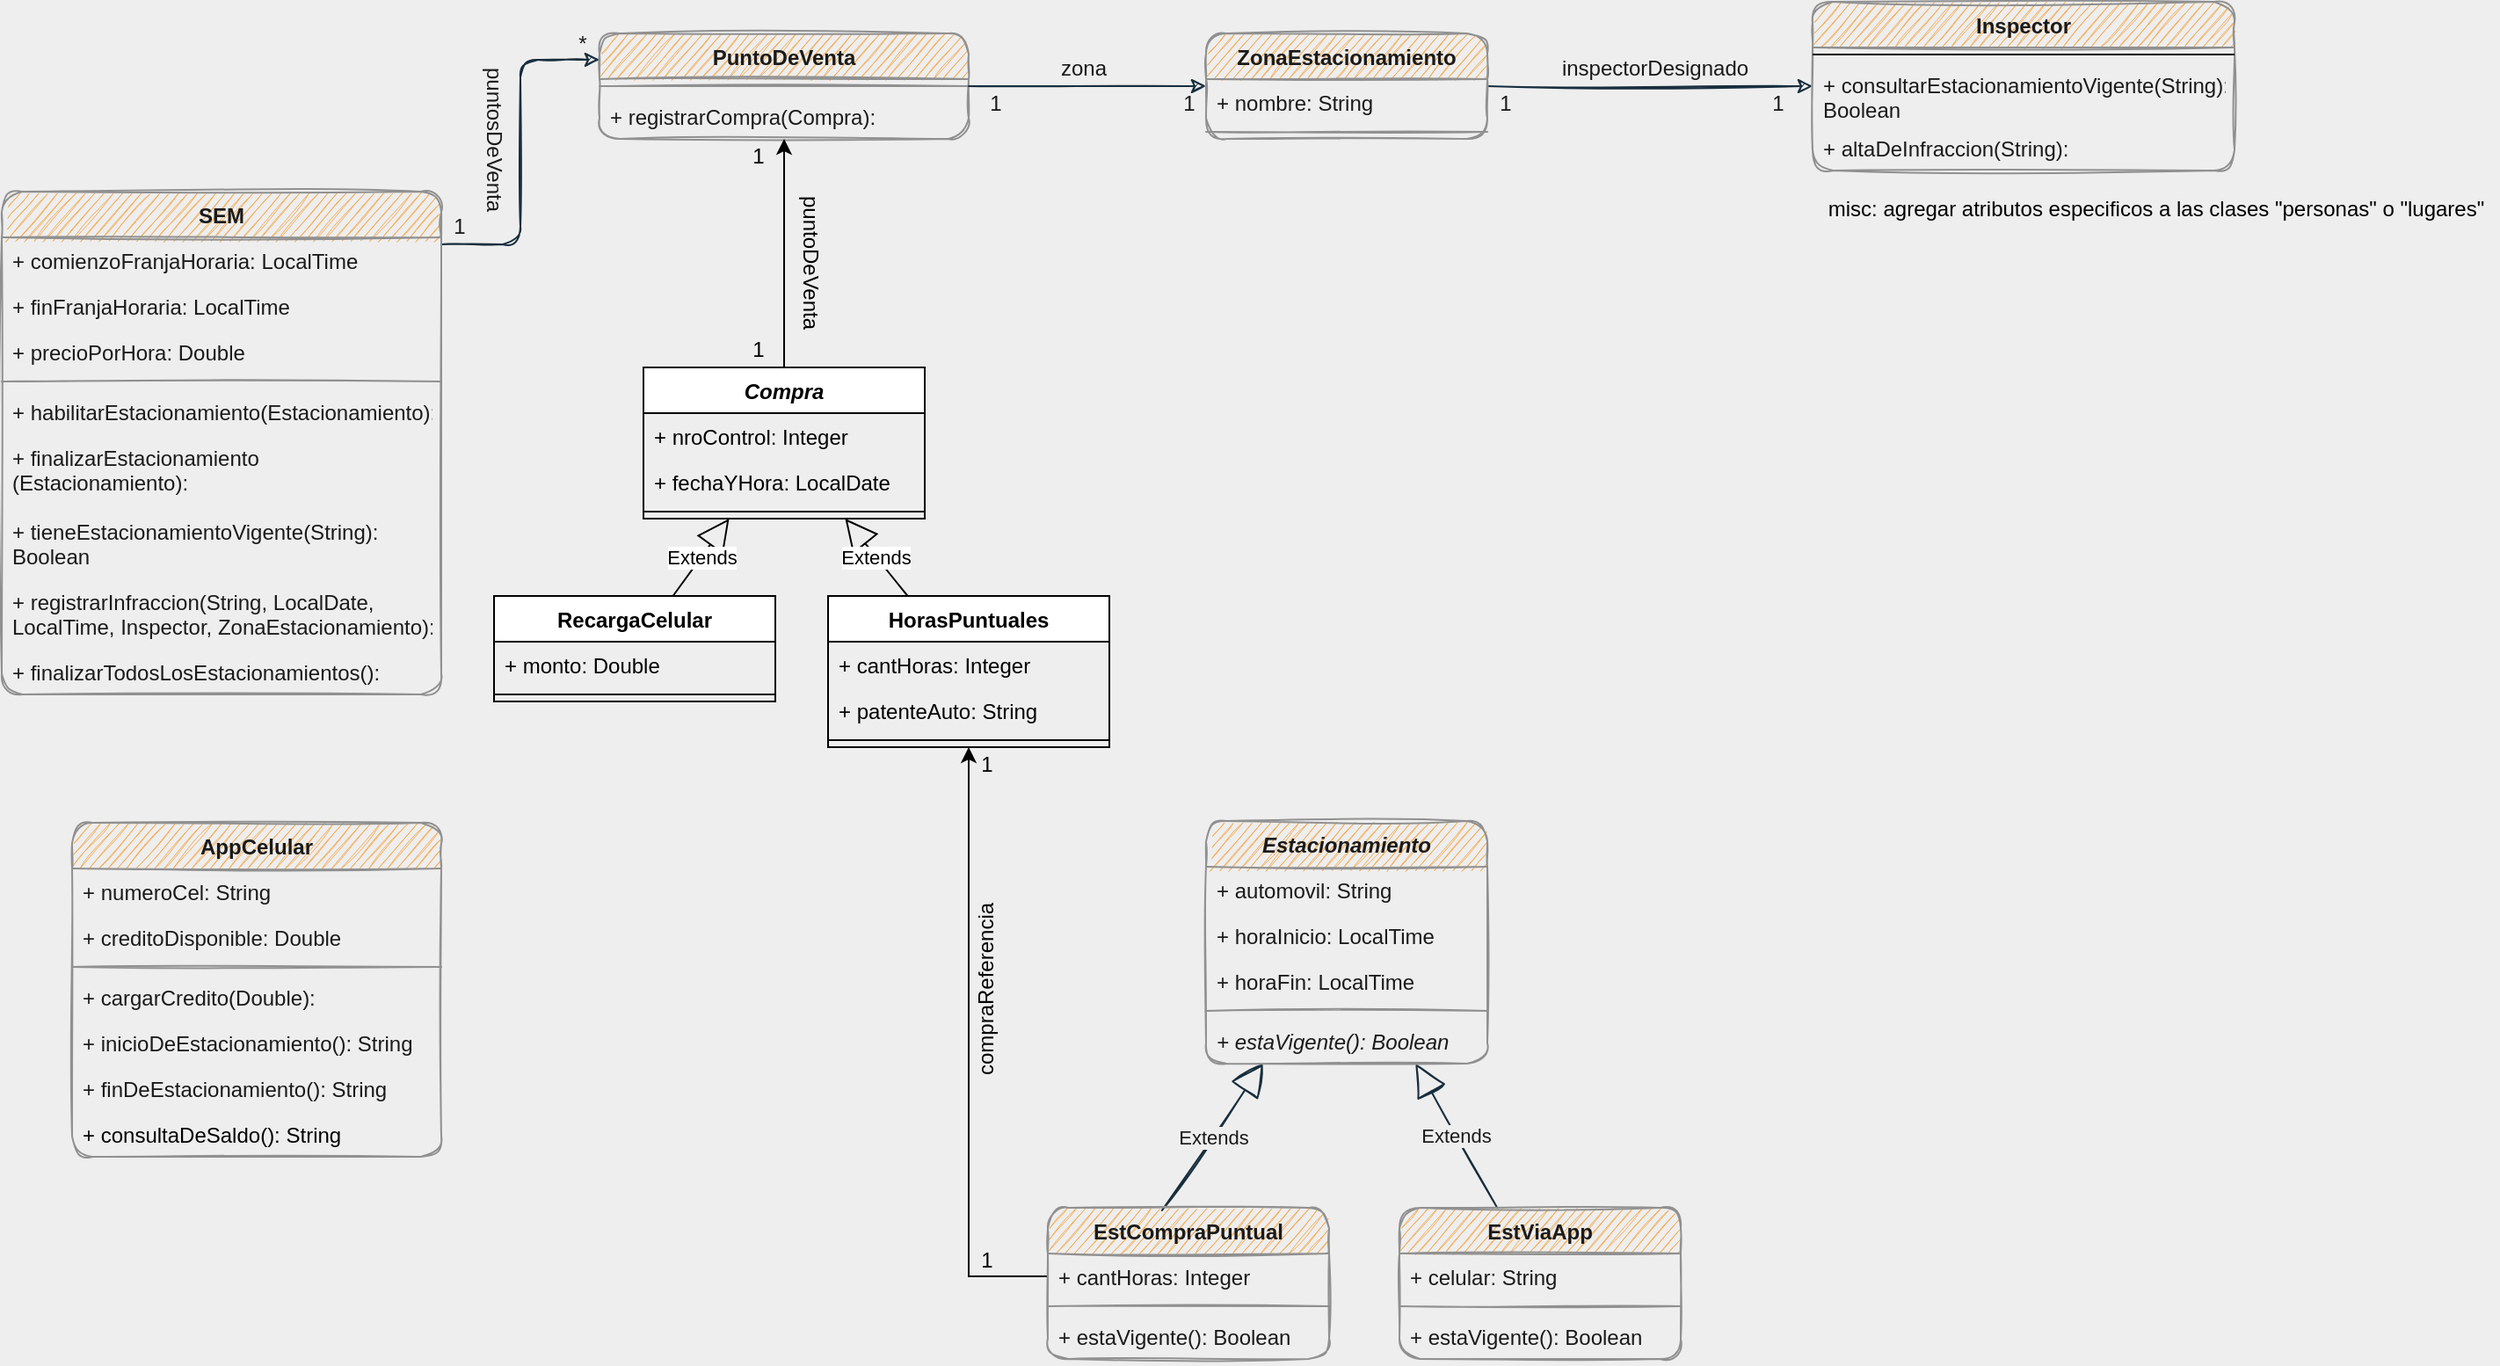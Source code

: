 <mxfile version="13.7.9" type="device"><diagram id="E_aukMVfuDgfOdsIBmeU" name="Página-1"><mxGraphModel dx="1385" dy="685" grid="1" gridSize="10" guides="1" tooltips="1" connect="1" arrows="1" fold="1" page="1" pageScale="1" pageWidth="827" pageHeight="1169" background="#EEEEEE" math="0" shadow="0"><root><mxCell id="0"/><mxCell id="1" parent="0"/><mxCell id="BXOqrFUfiQneU6GV7oRW-67" value="Extends" style="endArrow=block;endSize=16;endFill=0;html=1;sketch=1;strokeColor=#182E3E;fontColor=#1A1A1A;labelBackgroundColor=#EEEEEE;" parent="1" source="BXOqrFUfiQneU6GV7oRW-63" target="BXOqrFUfiQneU6GV7oRW-35" edge="1"><mxGeometry width="160" relative="1" as="geometry"><mxPoint x="679.029" y="957.0" as="sourcePoint"/><mxPoint x="720.971" y="904" as="targetPoint"/></mxGeometry></mxCell><mxCell id="BXOqrFUfiQneU6GV7oRW-68" value="Extends" style="endArrow=block;endSize=16;endFill=0;html=1;sketch=1;strokeColor=#182E3E;fontColor=#1A1A1A;labelBackgroundColor=#EEEEEE;exitX=0.406;exitY=0.017;exitDx=0;exitDy=0;exitPerimeter=0;" parent="1" source="BXOqrFUfiQneU6GV7oRW-59" target="BXOqrFUfiQneU6GV7oRW-35" edge="1"><mxGeometry width="160" relative="1" as="geometry"><mxPoint x="705.197" y="967" as="sourcePoint"/><mxPoint x="751.545" y="901.0" as="targetPoint"/></mxGeometry></mxCell><mxCell id="BXOqrFUfiQneU6GV7oRW-6" value="PuntoDeVenta" style="swimlane;fontStyle=1;align=center;verticalAlign=top;childLayout=stackLayout;horizontal=1;startSize=26;horizontalStack=0;resizeParent=1;resizeParentMax=0;resizeLast=0;collapsible=1;marginBottom=0;sketch=1;fillColor=#F5AB50;strokeColor=#909090;fontColor=#1A1A1A;rounded=1;" parent="1" vertex="1"><mxGeometry x="360" y="50" width="210" height="60" as="geometry"/></mxCell><mxCell id="BXOqrFUfiQneU6GV7oRW-8" value="" style="line;strokeWidth=1;fillColor=none;align=left;verticalAlign=middle;spacingTop=-1;spacingLeft=3;spacingRight=3;rotatable=0;labelPosition=right;points=[];portConstraint=eastwest;sketch=1;strokeColor=#909090;fontColor=#1A1A1A;labelBackgroundColor=#EEEEEE;rounded=1;" parent="BXOqrFUfiQneU6GV7oRW-6" vertex="1"><mxGeometry y="26" width="210" height="8" as="geometry"/></mxCell><mxCell id="va-4sIyZaIfhNAm-WH2L-4" value="+ registrarCompra(Compra):" style="text;strokeColor=none;fillColor=none;align=left;verticalAlign=top;spacingLeft=4;spacingRight=4;overflow=hidden;rotatable=0;points=[[0,0.5],[1,0.5]];portConstraint=eastwest;sketch=1;fontColor=#1A1A1A;rounded=1;" parent="BXOqrFUfiQneU6GV7oRW-6" vertex="1"><mxGeometry y="34" width="210" height="26" as="geometry"/></mxCell><mxCell id="6_5IAaXv43K1pciwiyLA-1" style="edgeStyle=orthogonalEdgeStyle;rounded=1;sketch=1;orthogonalLoop=1;jettySize=auto;html=1;strokeColor=#182E3E;fontColor=#1A1A1A;" parent="1" source="BXOqrFUfiQneU6GV7oRW-6" target="BXOqrFUfiQneU6GV7oRW-2" edge="1"><mxGeometry relative="1" as="geometry"><mxPoint x="540" y="89" as="sourcePoint"/></mxGeometry></mxCell><mxCell id="6_5IAaXv43K1pciwiyLA-12" style="edgeStyle=orthogonalEdgeStyle;rounded=1;sketch=1;orthogonalLoop=1;jettySize=auto;html=1;strokeColor=#182E3E;fontColor=#1A1A1A;" parent="1" source="BXOqrFUfiQneU6GV7oRW-2" target="6_5IAaXv43K1pciwiyLA-7" edge="1"><mxGeometry relative="1" as="geometry"/></mxCell><mxCell id="6_5IAaXv43K1pciwiyLA-2" value="zona" style="text;html=1;align=center;verticalAlign=middle;resizable=0;points=[];autosize=1;fontColor=#1A1A1A;" parent="1" vertex="1"><mxGeometry x="615" y="60" width="40" height="20" as="geometry"/></mxCell><mxCell id="6_5IAaXv43K1pciwiyLA-3" value="1" style="text;html=1;align=center;verticalAlign=middle;resizable=0;points=[];autosize=1;fontColor=#1A1A1A;" parent="1" vertex="1"><mxGeometry x="575" y="80" width="20" height="20" as="geometry"/></mxCell><mxCell id="6_5IAaXv43K1pciwiyLA-4" value="1" style="text;html=1;align=center;verticalAlign=middle;resizable=0;points=[];autosize=1;fontColor=#1A1A1A;" parent="1" vertex="1"><mxGeometry x="685" y="80" width="20" height="20" as="geometry"/></mxCell><mxCell id="6_5IAaXv43K1pciwiyLA-6" value="inspectorDesignado" style="text;html=1;align=center;verticalAlign=middle;resizable=0;points=[];autosize=1;fontColor=#1A1A1A;" parent="1" vertex="1"><mxGeometry x="900" y="60" width="120" height="20" as="geometry"/></mxCell><mxCell id="6_5IAaXv43K1pciwiyLA-13" value="1" style="text;html=1;align=center;verticalAlign=middle;resizable=0;points=[];autosize=1;fontColor=#1A1A1A;" parent="1" vertex="1"><mxGeometry x="865" y="80" width="20" height="20" as="geometry"/></mxCell><mxCell id="6_5IAaXv43K1pciwiyLA-14" value="1" style="text;html=1;align=center;verticalAlign=middle;resizable=0;points=[];autosize=1;fontColor=#1A1A1A;" parent="1" vertex="1"><mxGeometry x="1020" y="80" width="20" height="20" as="geometry"/></mxCell><mxCell id="6_5IAaXv43K1pciwiyLA-15" style="edgeStyle=orthogonalEdgeStyle;rounded=1;sketch=1;orthogonalLoop=1;jettySize=auto;html=1;entryX=0;entryY=0.25;entryDx=0;entryDy=0;strokeColor=#182E3E;fontColor=#1A1A1A;" parent="1" source="BXOqrFUfiQneU6GV7oRW-14" target="BXOqrFUfiQneU6GV7oRW-6" edge="1"><mxGeometry relative="1" as="geometry"><Array as="points"><mxPoint x="315" y="170"/><mxPoint x="315" y="65"/></Array></mxGeometry></mxCell><mxCell id="BXOqrFUfiQneU6GV7oRW-14" value="SEM" style="swimlane;fontStyle=1;align=center;verticalAlign=top;childLayout=stackLayout;horizontal=1;startSize=26;horizontalStack=0;resizeParent=1;resizeParentMax=0;resizeLast=0;collapsible=1;marginBottom=0;sketch=1;fillColor=#F5AB50;strokeColor=#909090;fontColor=#1A1A1A;rounded=1;" parent="1" vertex="1"><mxGeometry x="20" y="140" width="250" height="286" as="geometry"/></mxCell><mxCell id="BXOqrFUfiQneU6GV7oRW-15" value="+ comienzoFranjaHoraria: LocalTime" style="text;strokeColor=none;fillColor=none;align=left;verticalAlign=top;spacingLeft=4;spacingRight=4;overflow=hidden;rotatable=0;points=[[0,0.5],[1,0.5]];portConstraint=eastwest;sketch=1;fontColor=#1A1A1A;rounded=1;" parent="BXOqrFUfiQneU6GV7oRW-14" vertex="1"><mxGeometry y="26" width="250" height="26" as="geometry"/></mxCell><mxCell id="va-4sIyZaIfhNAm-WH2L-1" value="+ finFranjaHoraria: LocalTime" style="text;strokeColor=none;fillColor=none;align=left;verticalAlign=top;spacingLeft=4;spacingRight=4;overflow=hidden;rotatable=0;points=[[0,0.5],[1,0.5]];portConstraint=eastwest;sketch=1;fontColor=#1A1A1A;rounded=1;" parent="BXOqrFUfiQneU6GV7oRW-14" vertex="1"><mxGeometry y="52" width="250" height="26" as="geometry"/></mxCell><mxCell id="va-4sIyZaIfhNAm-WH2L-2" value="+ precioPorHora: Double" style="text;strokeColor=none;fillColor=none;align=left;verticalAlign=top;spacingLeft=4;spacingRight=4;overflow=hidden;rotatable=0;points=[[0,0.5],[1,0.5]];portConstraint=eastwest;sketch=1;fontColor=#1A1A1A;rounded=1;" parent="BXOqrFUfiQneU6GV7oRW-14" vertex="1"><mxGeometry y="78" width="250" height="26" as="geometry"/></mxCell><mxCell id="BXOqrFUfiQneU6GV7oRW-16" value="" style="line;strokeWidth=1;fillColor=none;align=left;verticalAlign=middle;spacingTop=-1;spacingLeft=3;spacingRight=3;rotatable=0;labelPosition=right;points=[];portConstraint=eastwest;sketch=1;strokeColor=#909090;fontColor=#1A1A1A;labelBackgroundColor=#EEEEEE;rounded=1;" parent="BXOqrFUfiQneU6GV7oRW-14" vertex="1"><mxGeometry y="104" width="250" height="8" as="geometry"/></mxCell><mxCell id="BXOqrFUfiQneU6GV7oRW-17" value="+ habilitarEstacionamiento(Estacionamiento):" style="text;strokeColor=none;fillColor=none;align=left;verticalAlign=top;spacingLeft=4;spacingRight=4;overflow=hidden;rotatable=0;points=[[0,0.5],[1,0.5]];portConstraint=eastwest;sketch=1;fontColor=#1A1A1A;rounded=1;" parent="BXOqrFUfiQneU6GV7oRW-14" vertex="1"><mxGeometry y="112" width="250" height="26" as="geometry"/></mxCell><mxCell id="6_5IAaXv43K1pciwiyLA-22" value="+ finalizarEstacionamiento&#10;(Estacionamiento):" style="text;strokeColor=none;fillColor=none;align=left;verticalAlign=top;spacingLeft=4;spacingRight=4;overflow=hidden;rotatable=0;points=[[0,0.5],[1,0.5]];portConstraint=eastwest;rounded=1;sketch=1;fontColor=#1A1A1A;" parent="BXOqrFUfiQneU6GV7oRW-14" vertex="1"><mxGeometry y="138" width="250" height="42" as="geometry"/></mxCell><mxCell id="6_5IAaXv43K1pciwiyLA-31" value="+ tieneEstacionamientoVigente(String):&#10;Boolean" style="text;strokeColor=none;fillColor=none;align=left;verticalAlign=top;spacingLeft=4;spacingRight=4;overflow=hidden;rotatable=0;points=[[0,0.5],[1,0.5]];portConstraint=eastwest;rounded=1;sketch=1;fontColor=#1A1A1A;" parent="BXOqrFUfiQneU6GV7oRW-14" vertex="1"><mxGeometry y="180" width="250" height="40" as="geometry"/></mxCell><mxCell id="6_5IAaXv43K1pciwiyLA-32" value="+ registrarInfraccion(String, LocalDate,&#10;LocalTime, Inspector, ZonaEstacionamiento):" style="text;strokeColor=none;fillColor=none;align=left;verticalAlign=top;spacingLeft=4;spacingRight=4;overflow=hidden;rotatable=0;points=[[0,0.5],[1,0.5]];portConstraint=eastwest;rounded=1;sketch=1;fontColor=#1A1A1A;" parent="BXOqrFUfiQneU6GV7oRW-14" vertex="1"><mxGeometry y="220" width="250" height="40" as="geometry"/></mxCell><mxCell id="va-4sIyZaIfhNAm-WH2L-11" value="+ finalizarTodosLosEstacionamientos():" style="text;strokeColor=none;fillColor=none;align=left;verticalAlign=top;spacingLeft=4;spacingRight=4;overflow=hidden;rotatable=0;points=[[0,0.5],[1,0.5]];portConstraint=eastwest;sketch=1;fontColor=#1A1A1A;rounded=1;" parent="BXOqrFUfiQneU6GV7oRW-14" vertex="1"><mxGeometry y="260" width="250" height="26" as="geometry"/></mxCell><mxCell id="6_5IAaXv43K1pciwiyLA-16" value="puntosDeVenta" style="text;html=1;align=center;verticalAlign=middle;resizable=0;points=[];autosize=1;fontColor=#1A1A1A;rotation=90;" parent="1" vertex="1"><mxGeometry x="250" y="100" width="100" height="20" as="geometry"/></mxCell><mxCell id="6_5IAaXv43K1pciwiyLA-17" value="1" style="text;html=1;align=center;verticalAlign=middle;resizable=0;points=[];autosize=1;fontColor=#1A1A1A;" parent="1" vertex="1"><mxGeometry x="270" y="150" width="20" height="20" as="geometry"/></mxCell><mxCell id="6_5IAaXv43K1pciwiyLA-18" value="*" style="text;html=1;align=center;verticalAlign=middle;resizable=0;points=[];autosize=1;fontColor=#1A1A1A;" parent="1" vertex="1"><mxGeometry x="340" y="46" width="20" height="20" as="geometry"/></mxCell><mxCell id="BXOqrFUfiQneU6GV7oRW-2" value="ZonaEstacionamiento" style="swimlane;fontStyle=1;align=center;verticalAlign=top;childLayout=stackLayout;horizontal=1;startSize=26;horizontalStack=0;resizeParent=1;resizeParentMax=0;resizeLast=0;collapsible=1;marginBottom=0;sketch=1;fillColor=#F5AB50;strokeColor=#909090;fontColor=#1A1A1A;rounded=1;" parent="1" vertex="1"><mxGeometry x="705" y="50" width="160" height="60" as="geometry"/></mxCell><mxCell id="BXOqrFUfiQneU6GV7oRW-3" value="+ nombre: String" style="text;strokeColor=none;fillColor=none;align=left;verticalAlign=top;spacingLeft=4;spacingRight=4;overflow=hidden;rotatable=0;points=[[0,0.5],[1,0.5]];portConstraint=eastwest;sketch=1;fontColor=#1A1A1A;rounded=1;" parent="BXOqrFUfiQneU6GV7oRW-2" vertex="1"><mxGeometry y="26" width="160" height="26" as="geometry"/></mxCell><mxCell id="BXOqrFUfiQneU6GV7oRW-4" value="" style="line;strokeWidth=1;fillColor=none;align=left;verticalAlign=middle;spacingTop=-1;spacingLeft=3;spacingRight=3;rotatable=0;labelPosition=right;points=[];portConstraint=eastwest;sketch=1;strokeColor=#909090;fontColor=#1A1A1A;labelBackgroundColor=#EEEEEE;rounded=1;" parent="BXOqrFUfiQneU6GV7oRW-2" vertex="1"><mxGeometry y="52" width="160" height="8" as="geometry"/></mxCell><mxCell id="6_5IAaXv43K1pciwiyLA-7" value="Inspector" style="swimlane;fontStyle=1;align=center;verticalAlign=top;childLayout=stackLayout;horizontal=1;startSize=26;horizontalStack=0;resizeParent=1;resizeParentMax=0;resizeLast=0;collapsible=1;marginBottom=0;rounded=1;sketch=1;strokeColor=#909090;fillColor=#F5AB50;fontColor=#1A1A1A;" parent="1" vertex="1"><mxGeometry x="1050" y="32" width="240" height="96" as="geometry"/></mxCell><mxCell id="6_5IAaXv43K1pciwiyLA-9" value="" style="line;strokeWidth=1;fillColor=none;align=left;verticalAlign=middle;spacingTop=-1;spacingLeft=3;spacingRight=3;rotatable=0;labelPosition=right;points=[];portConstraint=eastwest;" parent="6_5IAaXv43K1pciwiyLA-7" vertex="1"><mxGeometry y="26" width="240" height="8" as="geometry"/></mxCell><mxCell id="6_5IAaXv43K1pciwiyLA-25" value="+ consultarEstacionamientoVigente(String):&#10;Boolean" style="text;strokeColor=none;fillColor=none;align=left;verticalAlign=top;spacingLeft=4;spacingRight=4;overflow=hidden;rotatable=0;points=[[0,0.5],[1,0.5]];portConstraint=eastwest;rounded=1;sketch=1;fontColor=#1A1A1A;" parent="6_5IAaXv43K1pciwiyLA-7" vertex="1"><mxGeometry y="34" width="240" height="36" as="geometry"/></mxCell><mxCell id="6_5IAaXv43K1pciwiyLA-26" value="+ altaDeInfraccion(String):" style="text;strokeColor=none;fillColor=none;align=left;verticalAlign=top;spacingLeft=4;spacingRight=4;overflow=hidden;rotatable=0;points=[[0,0.5],[1,0.5]];portConstraint=eastwest;rounded=1;sketch=1;fontColor=#1A1A1A;" parent="6_5IAaXv43K1pciwiyLA-7" vertex="1"><mxGeometry y="70" width="240" height="26" as="geometry"/></mxCell><mxCell id="2aV7kIH-iNfKvuTEeeUl-22" style="edgeStyle=orthogonalEdgeStyle;rounded=0;orthogonalLoop=1;jettySize=auto;html=1;" edge="1" parent="1" source="2aV7kIH-iNfKvuTEeeUl-2" target="BXOqrFUfiQneU6GV7oRW-6"><mxGeometry relative="1" as="geometry"/></mxCell><mxCell id="2aV7kIH-iNfKvuTEeeUl-14" value="Extends" style="endArrow=block;endSize=16;endFill=0;html=1;" edge="1" parent="1" source="2aV7kIH-iNfKvuTEeeUl-10" target="2aV7kIH-iNfKvuTEeeUl-2"><mxGeometry width="160" relative="1" as="geometry"><mxPoint x="475.4" y="408" as="sourcePoint"/><mxPoint x="625" y="598" as="targetPoint"/></mxGeometry></mxCell><mxCell id="2aV7kIH-iNfKvuTEeeUl-15" value="Extends" style="endArrow=block;endSize=16;endFill=0;html=1;" edge="1" parent="1" source="2aV7kIH-iNfKvuTEeeUl-6" target="2aV7kIH-iNfKvuTEeeUl-2"><mxGeometry width="160" relative="1" as="geometry"><mxPoint x="491.107" y="428" as="sourcePoint"/><mxPoint x="523.893" y="374" as="targetPoint"/></mxGeometry></mxCell><mxCell id="2aV7kIH-iNfKvuTEeeUl-16" style="edgeStyle=orthogonalEdgeStyle;rounded=0;orthogonalLoop=1;jettySize=auto;html=1;" edge="1" parent="1" source="6_5IAaXv43K1pciwiyLA-37" target="2aV7kIH-iNfKvuTEeeUl-6"><mxGeometry relative="1" as="geometry"/></mxCell><mxCell id="2aV7kIH-iNfKvuTEeeUl-17" value="compraReferencia" style="text;html=1;align=center;verticalAlign=middle;resizable=0;points=[];autosize=1;rotation=-90;" vertex="1" parent="1"><mxGeometry x="525" y="584" width="110" height="20" as="geometry"/></mxCell><mxCell id="2aV7kIH-iNfKvuTEeeUl-18" value="1" style="text;html=1;align=center;verticalAlign=middle;resizable=0;points=[];autosize=1;" vertex="1" parent="1"><mxGeometry x="570" y="738" width="20" height="20" as="geometry"/></mxCell><mxCell id="2aV7kIH-iNfKvuTEeeUl-19" value="1" style="text;html=1;align=center;verticalAlign=middle;resizable=0;points=[];autosize=1;" vertex="1" parent="1"><mxGeometry x="570" y="456" width="20" height="20" as="geometry"/></mxCell><mxCell id="2aV7kIH-iNfKvuTEeeUl-23" value="puntoDeVenta" style="text;html=1;align=center;verticalAlign=middle;resizable=0;points=[];autosize=1;rotation=90;" vertex="1" parent="1"><mxGeometry x="435" y="170" width="90" height="20" as="geometry"/></mxCell><mxCell id="BXOqrFUfiQneU6GV7oRW-35" value="Estacionamiento" style="swimlane;fontStyle=3;align=center;verticalAlign=top;childLayout=stackLayout;horizontal=1;startSize=26;horizontalStack=0;resizeParent=1;resizeParentMax=0;resizeLast=0;collapsible=1;marginBottom=0;sketch=1;fillColor=#F5AB50;strokeColor=#909090;fontColor=#1A1A1A;rounded=1;" parent="1" vertex="1"><mxGeometry x="705" y="498" width="160" height="138" as="geometry"/></mxCell><mxCell id="BXOqrFUfiQneU6GV7oRW-36" value="+ automovil: String" style="text;strokeColor=none;fillColor=none;align=left;verticalAlign=top;spacingLeft=4;spacingRight=4;overflow=hidden;rotatable=0;points=[[0,0.5],[1,0.5]];portConstraint=eastwest;sketch=1;fontColor=#1A1A1A;rounded=1;" parent="BXOqrFUfiQneU6GV7oRW-35" vertex="1"><mxGeometry y="26" width="160" height="26" as="geometry"/></mxCell><mxCell id="BXOqrFUfiQneU6GV7oRW-56" value="+ horaInicio: LocalTime" style="text;strokeColor=none;fillColor=none;align=left;verticalAlign=top;spacingLeft=4;spacingRight=4;overflow=hidden;rotatable=0;points=[[0,0.5],[1,0.5]];portConstraint=eastwest;fontStyle=0;sketch=1;fontColor=#1A1A1A;rounded=1;" parent="BXOqrFUfiQneU6GV7oRW-35" vertex="1"><mxGeometry y="52" width="160" height="26" as="geometry"/></mxCell><mxCell id="BXOqrFUfiQneU6GV7oRW-57" value="+ horaFin: LocalTime" style="text;strokeColor=none;fillColor=none;align=left;verticalAlign=top;spacingLeft=4;spacingRight=4;overflow=hidden;rotatable=0;points=[[0,0.5],[1,0.5]];portConstraint=eastwest;fontStyle=0;sketch=1;fontColor=#1A1A1A;rounded=1;" parent="BXOqrFUfiQneU6GV7oRW-35" vertex="1"><mxGeometry y="78" width="160" height="26" as="geometry"/></mxCell><mxCell id="BXOqrFUfiQneU6GV7oRW-37" value="" style="line;strokeWidth=1;fillColor=none;align=left;verticalAlign=middle;spacingTop=-1;spacingLeft=3;spacingRight=3;rotatable=0;labelPosition=right;points=[];portConstraint=eastwest;sketch=1;strokeColor=#909090;fontColor=#1A1A1A;labelBackgroundColor=#EEEEEE;rounded=1;" parent="BXOqrFUfiQneU6GV7oRW-35" vertex="1"><mxGeometry y="104" width="160" height="8" as="geometry"/></mxCell><mxCell id="BXOqrFUfiQneU6GV7oRW-58" value="+ estaVigente(): Boolean" style="text;strokeColor=none;fillColor=none;align=left;verticalAlign=top;spacingLeft=4;spacingRight=4;overflow=hidden;rotatable=0;points=[[0,0.5],[1,0.5]];portConstraint=eastwest;fontStyle=2;sketch=1;fontColor=#1A1A1A;rounded=1;" parent="BXOqrFUfiQneU6GV7oRW-35" vertex="1"><mxGeometry y="112" width="160" height="26" as="geometry"/></mxCell><mxCell id="BXOqrFUfiQneU6GV7oRW-63" value="EstViaApp" style="swimlane;fontStyle=1;align=center;verticalAlign=top;childLayout=stackLayout;horizontal=1;startSize=26;horizontalStack=0;resizeParent=1;resizeParentMax=0;resizeLast=0;collapsible=1;marginBottom=0;sketch=1;fillColor=#F5AB50;strokeColor=#909090;fontColor=#1A1A1A;rounded=1;" parent="1" vertex="1"><mxGeometry x="815" y="718" width="160" height="86" as="geometry"/></mxCell><mxCell id="BXOqrFUfiQneU6GV7oRW-45" value="+ celular: String" style="text;strokeColor=none;fillColor=none;align=left;verticalAlign=top;spacingLeft=4;spacingRight=4;overflow=hidden;rotatable=0;points=[[0,0.5],[1,0.5]];portConstraint=eastwest;sketch=1;fontColor=#1A1A1A;rounded=1;" parent="BXOqrFUfiQneU6GV7oRW-63" vertex="1"><mxGeometry y="26" width="160" height="26" as="geometry"/></mxCell><mxCell id="BXOqrFUfiQneU6GV7oRW-65" value="" style="line;strokeWidth=1;fillColor=none;align=left;verticalAlign=middle;spacingTop=-1;spacingLeft=3;spacingRight=3;rotatable=0;labelPosition=right;points=[];portConstraint=eastwest;sketch=1;strokeColor=#909090;fontColor=#1A1A1A;labelBackgroundColor=#EEEEEE;rounded=1;" parent="BXOqrFUfiQneU6GV7oRW-63" vertex="1"><mxGeometry y="52" width="160" height="8" as="geometry"/></mxCell><mxCell id="BXOqrFUfiQneU6GV7oRW-66" value="+ estaVigente(): Boolean" style="text;strokeColor=none;fillColor=none;align=left;verticalAlign=top;spacingLeft=4;spacingRight=4;overflow=hidden;rotatable=0;points=[[0,0.5],[1,0.5]];portConstraint=eastwest;sketch=1;fontColor=#1A1A1A;rounded=1;" parent="BXOqrFUfiQneU6GV7oRW-63" vertex="1"><mxGeometry y="60" width="160" height="26" as="geometry"/></mxCell><mxCell id="BXOqrFUfiQneU6GV7oRW-59" value="EstCompraPuntual" style="swimlane;fontStyle=1;align=center;verticalAlign=top;childLayout=stackLayout;horizontal=1;startSize=26;horizontalStack=0;resizeParent=1;resizeParentMax=0;resizeLast=0;collapsible=1;marginBottom=0;sketch=1;fillColor=#F5AB50;strokeColor=#909090;fontColor=#1A1A1A;rounded=1;" parent="1" vertex="1"><mxGeometry x="615" y="718" width="160" height="86" as="geometry"/></mxCell><mxCell id="6_5IAaXv43K1pciwiyLA-37" value="+ cantHoras: Integer" style="text;strokeColor=none;fillColor=none;align=left;verticalAlign=top;spacingLeft=4;spacingRight=4;overflow=hidden;rotatable=0;points=[[0,0.5],[1,0.5]];portConstraint=eastwest;sketch=1;fontColor=#1A1A1A;rounded=1;" parent="BXOqrFUfiQneU6GV7oRW-59" vertex="1"><mxGeometry y="26" width="160" height="26" as="geometry"/></mxCell><mxCell id="BXOqrFUfiQneU6GV7oRW-61" value="" style="line;strokeWidth=1;fillColor=none;align=left;verticalAlign=middle;spacingTop=-1;spacingLeft=3;spacingRight=3;rotatable=0;labelPosition=right;points=[];portConstraint=eastwest;sketch=1;strokeColor=#909090;fontColor=#1A1A1A;labelBackgroundColor=#EEEEEE;rounded=1;" parent="BXOqrFUfiQneU6GV7oRW-59" vertex="1"><mxGeometry y="52" width="160" height="8" as="geometry"/></mxCell><mxCell id="BXOqrFUfiQneU6GV7oRW-62" value="+ estaVigente(): Boolean" style="text;strokeColor=none;fillColor=none;align=left;verticalAlign=top;spacingLeft=4;spacingRight=4;overflow=hidden;rotatable=0;points=[[0,0.5],[1,0.5]];portConstraint=eastwest;sketch=1;fontColor=#1A1A1A;rounded=1;" parent="BXOqrFUfiQneU6GV7oRW-59" vertex="1"><mxGeometry y="60" width="160" height="26" as="geometry"/></mxCell><mxCell id="2aV7kIH-iNfKvuTEeeUl-2" value="Compra" style="swimlane;fontStyle=3;align=center;verticalAlign=top;childLayout=stackLayout;horizontal=1;startSize=26;horizontalStack=0;resizeParent=1;resizeParentMax=0;resizeLast=0;collapsible=1;marginBottom=0;" vertex="1" parent="1"><mxGeometry x="385" y="240" width="160" height="86" as="geometry"/></mxCell><mxCell id="2aV7kIH-iNfKvuTEeeUl-3" value="+ nroControl: Integer" style="text;strokeColor=none;fillColor=none;align=left;verticalAlign=top;spacingLeft=4;spacingRight=4;overflow=hidden;rotatable=0;points=[[0,0.5],[1,0.5]];portConstraint=eastwest;" vertex="1" parent="2aV7kIH-iNfKvuTEeeUl-2"><mxGeometry y="26" width="160" height="26" as="geometry"/></mxCell><mxCell id="2aV7kIH-iNfKvuTEeeUl-21" value="+ fechaYHora: LocalDate" style="text;strokeColor=none;fillColor=none;align=left;verticalAlign=top;spacingLeft=4;spacingRight=4;overflow=hidden;rotatable=0;points=[[0,0.5],[1,0.5]];portConstraint=eastwest;" vertex="1" parent="2aV7kIH-iNfKvuTEeeUl-2"><mxGeometry y="52" width="160" height="26" as="geometry"/></mxCell><mxCell id="2aV7kIH-iNfKvuTEeeUl-4" value="" style="line;strokeWidth=1;fillColor=none;align=left;verticalAlign=middle;spacingTop=-1;spacingLeft=3;spacingRight=3;rotatable=0;labelPosition=right;points=[];portConstraint=eastwest;" vertex="1" parent="2aV7kIH-iNfKvuTEeeUl-2"><mxGeometry y="78" width="160" height="8" as="geometry"/></mxCell><mxCell id="2aV7kIH-iNfKvuTEeeUl-10" value="RecargaCelular" style="swimlane;fontStyle=1;align=center;verticalAlign=top;childLayout=stackLayout;horizontal=1;startSize=26;horizontalStack=0;resizeParent=1;resizeParentMax=0;resizeLast=0;collapsible=1;marginBottom=0;" vertex="1" parent="1"><mxGeometry x="300" y="370" width="160" height="60" as="geometry"/></mxCell><mxCell id="2aV7kIH-iNfKvuTEeeUl-11" value="+ monto: Double" style="text;strokeColor=none;fillColor=none;align=left;verticalAlign=top;spacingLeft=4;spacingRight=4;overflow=hidden;rotatable=0;points=[[0,0.5],[1,0.5]];portConstraint=eastwest;" vertex="1" parent="2aV7kIH-iNfKvuTEeeUl-10"><mxGeometry y="26" width="160" height="26" as="geometry"/></mxCell><mxCell id="2aV7kIH-iNfKvuTEeeUl-12" value="" style="line;strokeWidth=1;fillColor=none;align=left;verticalAlign=middle;spacingTop=-1;spacingLeft=3;spacingRight=3;rotatable=0;labelPosition=right;points=[];portConstraint=eastwest;" vertex="1" parent="2aV7kIH-iNfKvuTEeeUl-10"><mxGeometry y="52" width="160" height="8" as="geometry"/></mxCell><mxCell id="2aV7kIH-iNfKvuTEeeUl-6" value="HorasPuntuales" style="swimlane;fontStyle=1;align=center;verticalAlign=top;childLayout=stackLayout;horizontal=1;startSize=26;horizontalStack=0;resizeParent=1;resizeParentMax=0;resizeLast=0;collapsible=1;marginBottom=0;" vertex="1" parent="1"><mxGeometry x="490" y="370" width="160" height="86" as="geometry"/></mxCell><mxCell id="2aV7kIH-iNfKvuTEeeUl-7" value="+ cantHoras: Integer" style="text;strokeColor=none;fillColor=none;align=left;verticalAlign=top;spacingLeft=4;spacingRight=4;overflow=hidden;rotatable=0;points=[[0,0.5],[1,0.5]];portConstraint=eastwest;" vertex="1" parent="2aV7kIH-iNfKvuTEeeUl-6"><mxGeometry y="26" width="160" height="26" as="geometry"/></mxCell><mxCell id="2aV7kIH-iNfKvuTEeeUl-27" value="+ patenteAuto: String" style="text;strokeColor=none;fillColor=none;align=left;verticalAlign=top;spacingLeft=4;spacingRight=4;overflow=hidden;rotatable=0;points=[[0,0.5],[1,0.5]];portConstraint=eastwest;" vertex="1" parent="2aV7kIH-iNfKvuTEeeUl-6"><mxGeometry y="52" width="160" height="26" as="geometry"/></mxCell><mxCell id="2aV7kIH-iNfKvuTEeeUl-8" value="" style="line;strokeWidth=1;fillColor=none;align=left;verticalAlign=middle;spacingTop=-1;spacingLeft=3;spacingRight=3;rotatable=0;labelPosition=right;points=[];portConstraint=eastwest;" vertex="1" parent="2aV7kIH-iNfKvuTEeeUl-6"><mxGeometry y="78" width="160" height="8" as="geometry"/></mxCell><mxCell id="2aV7kIH-iNfKvuTEeeUl-24" value="1" style="text;html=1;align=center;verticalAlign=middle;resizable=0;points=[];autosize=1;" vertex="1" parent="1"><mxGeometry x="440" y="110" width="20" height="20" as="geometry"/></mxCell><mxCell id="2aV7kIH-iNfKvuTEeeUl-25" value="1" style="text;html=1;align=center;verticalAlign=middle;resizable=0;points=[];autosize=1;" vertex="1" parent="1"><mxGeometry x="440" y="220" width="20" height="20" as="geometry"/></mxCell><mxCell id="2aV7kIH-iNfKvuTEeeUl-26" value="misc: agregar atributos especificos a las clases &quot;personas&quot; o &quot;lugares&quot;" style="text;html=1;align=center;verticalAlign=middle;resizable=0;points=[];autosize=1;" vertex="1" parent="1"><mxGeometry x="1050" y="140" width="390" height="20" as="geometry"/></mxCell><mxCell id="BXOqrFUfiQneU6GV7oRW-86" value="AppCelular" style="swimlane;fontStyle=1;align=center;verticalAlign=top;childLayout=stackLayout;horizontal=1;startSize=26;horizontalStack=0;resizeParent=1;resizeParentMax=0;resizeLast=0;collapsible=1;marginBottom=0;sketch=1;fillColor=#F5AB50;strokeColor=#909090;fontColor=#1A1A1A;rounded=1;" parent="1" vertex="1"><mxGeometry x="60" y="499" width="210" height="190" as="geometry"/></mxCell><mxCell id="BXOqrFUfiQneU6GV7oRW-70" value="+ numeroCel: String" style="text;strokeColor=none;fillColor=none;align=left;verticalAlign=top;spacingLeft=4;spacingRight=4;overflow=hidden;rotatable=0;points=[[0,0.5],[1,0.5]];portConstraint=eastwest;sketch=1;fontColor=#1A1A1A;rounded=1;" parent="BXOqrFUfiQneU6GV7oRW-86" vertex="1"><mxGeometry y="26" width="210" height="26" as="geometry"/></mxCell><mxCell id="BXOqrFUfiQneU6GV7oRW-87" value="+ creditoDisponible: Double" style="text;strokeColor=none;fillColor=none;align=left;verticalAlign=top;spacingLeft=4;spacingRight=4;overflow=hidden;rotatable=0;points=[[0,0.5],[1,0.5]];portConstraint=eastwest;sketch=1;fontColor=#1A1A1A;rounded=1;" parent="BXOqrFUfiQneU6GV7oRW-86" vertex="1"><mxGeometry y="52" width="210" height="26" as="geometry"/></mxCell><mxCell id="BXOqrFUfiQneU6GV7oRW-88" value="" style="line;strokeWidth=1;fillColor=none;align=left;verticalAlign=middle;spacingTop=-1;spacingLeft=3;spacingRight=3;rotatable=0;labelPosition=right;points=[];portConstraint=eastwest;sketch=1;strokeColor=#909090;fontColor=#1A1A1A;labelBackgroundColor=#EEEEEE;rounded=1;" parent="BXOqrFUfiQneU6GV7oRW-86" vertex="1"><mxGeometry y="78" width="210" height="8" as="geometry"/></mxCell><mxCell id="BXOqrFUfiQneU6GV7oRW-72" value="+ cargarCredito(Double):" style="text;strokeColor=none;fillColor=none;align=left;verticalAlign=top;spacingLeft=4;spacingRight=4;overflow=hidden;rotatable=0;points=[[0,0.5],[1,0.5]];portConstraint=eastwest;sketch=1;fontColor=#1A1A1A;rounded=1;" parent="BXOqrFUfiQneU6GV7oRW-86" vertex="1"><mxGeometry y="86" width="210" height="26" as="geometry"/></mxCell><mxCell id="6_5IAaXv43K1pciwiyLA-24" value="+ inicioDeEstacionamiento(): String" style="text;strokeColor=none;fillColor=none;align=left;verticalAlign=top;spacingLeft=4;spacingRight=4;overflow=hidden;rotatable=0;points=[[0,0.5],[1,0.5]];portConstraint=eastwest;rounded=1;sketch=1;fontColor=#1A1A1A;" parent="BXOqrFUfiQneU6GV7oRW-86" vertex="1"><mxGeometry y="112" width="210" height="26" as="geometry"/></mxCell><mxCell id="6_5IAaXv43K1pciwiyLA-23" value="+ finDeEstacionamiento(): String" style="text;strokeColor=none;fillColor=none;align=left;verticalAlign=top;spacingLeft=4;spacingRight=4;overflow=hidden;rotatable=0;points=[[0,0.5],[1,0.5]];portConstraint=eastwest;rounded=1;sketch=1;fontColor=#1A1A1A;" parent="BXOqrFUfiQneU6GV7oRW-86" vertex="1"><mxGeometry y="138" width="210" height="26" as="geometry"/></mxCell><mxCell id="2aV7kIH-iNfKvuTEeeUl-28" value="+ consultaDeSaldo(): String" style="text;strokeColor=none;fillColor=none;align=left;verticalAlign=top;spacingLeft=4;spacingRight=4;overflow=hidden;rotatable=0;points=[[0,0.5],[1,0.5]];portConstraint=eastwest;" vertex="1" parent="BXOqrFUfiQneU6GV7oRW-86"><mxGeometry y="164" width="210" height="26" as="geometry"/></mxCell></root></mxGraphModel></diagram></mxfile>